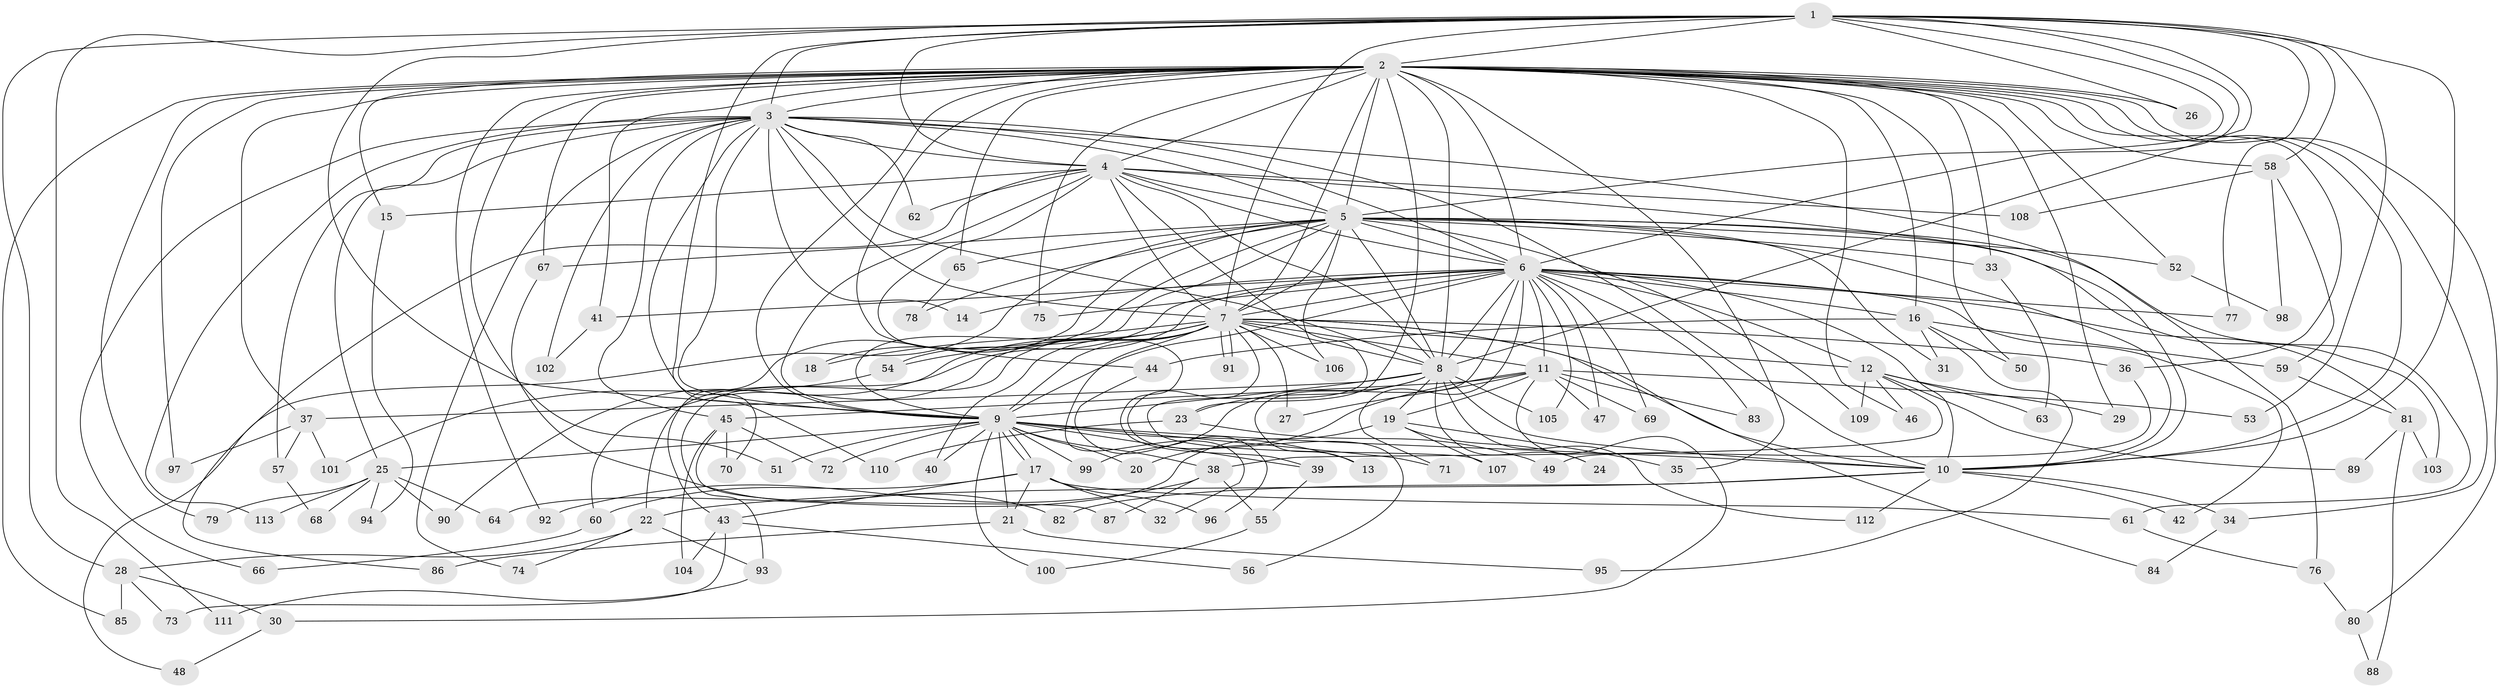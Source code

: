 // coarse degree distribution, {15: 0.011235955056179775, 30: 0.011235955056179775, 22: 0.011235955056179775, 14: 0.011235955056179775, 21: 0.011235955056179775, 24: 0.011235955056179775, 23: 0.011235955056179775, 26: 0.011235955056179775, 12: 0.011235955056179775, 11: 0.011235955056179775, 8: 0.02247191011235955, 2: 0.550561797752809, 3: 0.16853932584269662, 7: 0.02247191011235955, 5: 0.06741573033707865, 4: 0.033707865168539325, 6: 0.011235955056179775, 1: 0.011235955056179775}
// Generated by graph-tools (version 1.1) at 2025/41/03/06/25 10:41:32]
// undirected, 113 vertices, 251 edges
graph export_dot {
graph [start="1"]
  node [color=gray90,style=filled];
  1;
  2;
  3;
  4;
  5;
  6;
  7;
  8;
  9;
  10;
  11;
  12;
  13;
  14;
  15;
  16;
  17;
  18;
  19;
  20;
  21;
  22;
  23;
  24;
  25;
  26;
  27;
  28;
  29;
  30;
  31;
  32;
  33;
  34;
  35;
  36;
  37;
  38;
  39;
  40;
  41;
  42;
  43;
  44;
  45;
  46;
  47;
  48;
  49;
  50;
  51;
  52;
  53;
  54;
  55;
  56;
  57;
  58;
  59;
  60;
  61;
  62;
  63;
  64;
  65;
  66;
  67;
  68;
  69;
  70;
  71;
  72;
  73;
  74;
  75;
  76;
  77;
  78;
  79;
  80;
  81;
  82;
  83;
  84;
  85;
  86;
  87;
  88;
  89;
  90;
  91;
  92;
  93;
  94;
  95;
  96;
  97;
  98;
  99;
  100;
  101;
  102;
  103;
  104;
  105;
  106;
  107;
  108;
  109;
  110;
  111;
  112;
  113;
  1 -- 2;
  1 -- 3;
  1 -- 4;
  1 -- 5;
  1 -- 6;
  1 -- 7;
  1 -- 8;
  1 -- 9;
  1 -- 10;
  1 -- 26;
  1 -- 28;
  1 -- 53;
  1 -- 58;
  1 -- 70;
  1 -- 77;
  1 -- 111;
  2 -- 3;
  2 -- 4;
  2 -- 5;
  2 -- 6;
  2 -- 7;
  2 -- 8;
  2 -- 9;
  2 -- 10;
  2 -- 15;
  2 -- 16;
  2 -- 23;
  2 -- 26;
  2 -- 29;
  2 -- 33;
  2 -- 34;
  2 -- 35;
  2 -- 36;
  2 -- 37;
  2 -- 41;
  2 -- 44;
  2 -- 46;
  2 -- 50;
  2 -- 51;
  2 -- 52;
  2 -- 58;
  2 -- 65;
  2 -- 67;
  2 -- 75;
  2 -- 79;
  2 -- 80;
  2 -- 85;
  2 -- 92;
  2 -- 97;
  3 -- 4;
  3 -- 5;
  3 -- 6;
  3 -- 7;
  3 -- 8;
  3 -- 9;
  3 -- 10;
  3 -- 14;
  3 -- 25;
  3 -- 45;
  3 -- 57;
  3 -- 62;
  3 -- 66;
  3 -- 74;
  3 -- 76;
  3 -- 102;
  3 -- 110;
  3 -- 113;
  4 -- 5;
  4 -- 6;
  4 -- 7;
  4 -- 8;
  4 -- 9;
  4 -- 10;
  4 -- 15;
  4 -- 39;
  4 -- 62;
  4 -- 86;
  4 -- 107;
  4 -- 108;
  5 -- 6;
  5 -- 7;
  5 -- 8;
  5 -- 9;
  5 -- 10;
  5 -- 18;
  5 -- 31;
  5 -- 33;
  5 -- 43;
  5 -- 48;
  5 -- 52;
  5 -- 61;
  5 -- 65;
  5 -- 67;
  5 -- 78;
  5 -- 103;
  5 -- 106;
  5 -- 109;
  6 -- 7;
  6 -- 8;
  6 -- 9;
  6 -- 10;
  6 -- 11;
  6 -- 12;
  6 -- 13;
  6 -- 14;
  6 -- 16;
  6 -- 22;
  6 -- 41;
  6 -- 42;
  6 -- 47;
  6 -- 54;
  6 -- 69;
  6 -- 71;
  6 -- 75;
  6 -- 77;
  6 -- 81;
  6 -- 83;
  6 -- 105;
  7 -- 8;
  7 -- 9;
  7 -- 10;
  7 -- 11;
  7 -- 12;
  7 -- 18;
  7 -- 27;
  7 -- 32;
  7 -- 36;
  7 -- 40;
  7 -- 54;
  7 -- 56;
  7 -- 60;
  7 -- 84;
  7 -- 90;
  7 -- 91;
  7 -- 91;
  7 -- 93;
  7 -- 106;
  8 -- 9;
  8 -- 10;
  8 -- 19;
  8 -- 23;
  8 -- 24;
  8 -- 37;
  8 -- 99;
  8 -- 105;
  8 -- 112;
  9 -- 10;
  9 -- 13;
  9 -- 17;
  9 -- 17;
  9 -- 20;
  9 -- 21;
  9 -- 25;
  9 -- 38;
  9 -- 39;
  9 -- 40;
  9 -- 51;
  9 -- 71;
  9 -- 72;
  9 -- 99;
  9 -- 100;
  10 -- 22;
  10 -- 34;
  10 -- 42;
  10 -- 82;
  10 -- 112;
  11 -- 19;
  11 -- 20;
  11 -- 27;
  11 -- 30;
  11 -- 45;
  11 -- 47;
  11 -- 53;
  11 -- 69;
  11 -- 83;
  12 -- 29;
  12 -- 38;
  12 -- 46;
  12 -- 63;
  12 -- 89;
  12 -- 109;
  15 -- 94;
  16 -- 31;
  16 -- 44;
  16 -- 50;
  16 -- 59;
  16 -- 95;
  17 -- 21;
  17 -- 32;
  17 -- 43;
  17 -- 60;
  17 -- 61;
  17 -- 96;
  19 -- 24;
  19 -- 35;
  19 -- 64;
  19 -- 107;
  21 -- 86;
  21 -- 95;
  22 -- 28;
  22 -- 74;
  22 -- 93;
  23 -- 49;
  23 -- 110;
  25 -- 64;
  25 -- 68;
  25 -- 79;
  25 -- 90;
  25 -- 94;
  25 -- 113;
  28 -- 30;
  28 -- 73;
  28 -- 85;
  30 -- 48;
  33 -- 63;
  34 -- 84;
  36 -- 49;
  37 -- 57;
  37 -- 97;
  37 -- 101;
  38 -- 55;
  38 -- 87;
  38 -- 92;
  39 -- 55;
  41 -- 102;
  43 -- 56;
  43 -- 73;
  43 -- 104;
  44 -- 96;
  45 -- 70;
  45 -- 72;
  45 -- 87;
  45 -- 104;
  52 -- 98;
  54 -- 101;
  55 -- 100;
  57 -- 68;
  58 -- 59;
  58 -- 98;
  58 -- 108;
  59 -- 81;
  60 -- 66;
  61 -- 76;
  65 -- 78;
  67 -- 82;
  76 -- 80;
  80 -- 88;
  81 -- 88;
  81 -- 89;
  81 -- 103;
  93 -- 111;
}

